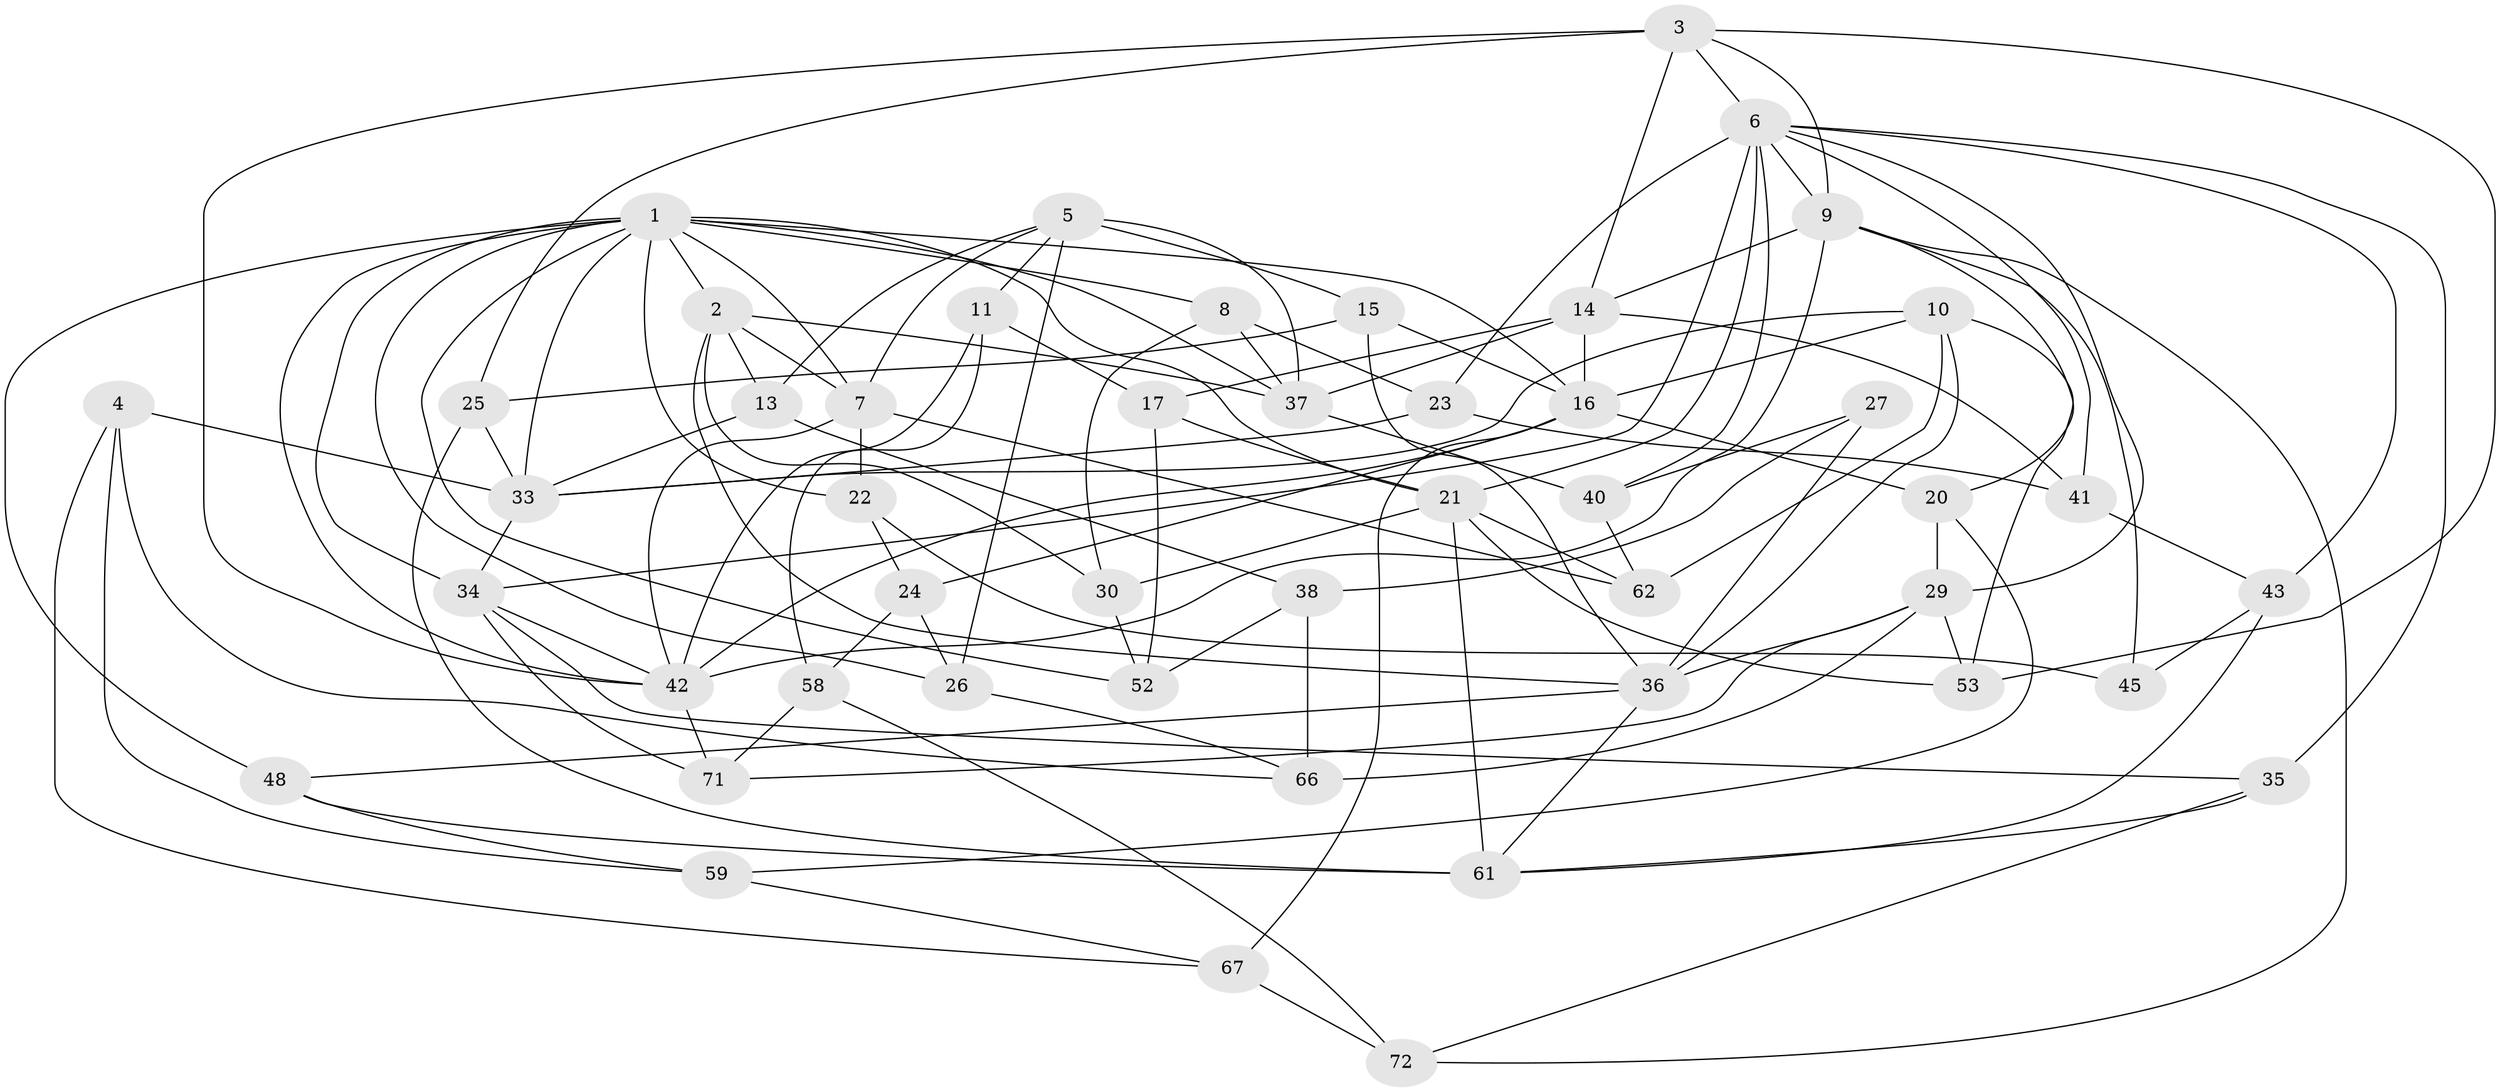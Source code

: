 // original degree distribution, {4: 1.0}
// Generated by graph-tools (version 1.1) at 2025/21/03/04/25 18:21:00]
// undirected, 48 vertices, 122 edges
graph export_dot {
graph [start="1"]
  node [color=gray90,style=filled];
  1 [super="+28+44"];
  2 [super="+50"];
  3 [super="+75"];
  4;
  5 [super="+63"];
  6 [super="+39+18"];
  7 [super="+56"];
  8;
  9 [super="+12"];
  10 [super="+69"];
  11;
  13;
  14 [super="+64+32"];
  15;
  16 [super="+55"];
  17;
  20;
  21 [super="+31"];
  22;
  23;
  24;
  25;
  26;
  27;
  29 [super="+60"];
  30;
  33 [super="+65"];
  34 [super="+51"];
  35;
  36 [super="+46"];
  37 [super="+74"];
  38;
  40;
  41;
  42 [super="+79+54"];
  43;
  45;
  48;
  52;
  53;
  58;
  59;
  61 [super="+76"];
  62;
  66;
  67;
  71;
  72;
  1 -- 2;
  1 -- 42;
  1 -- 48;
  1 -- 52;
  1 -- 21 [weight=2];
  1 -- 33;
  1 -- 37;
  1 -- 7;
  1 -- 8;
  1 -- 16;
  1 -- 22;
  1 -- 26;
  1 -- 34;
  2 -- 13;
  2 -- 30;
  2 -- 7;
  2 -- 37;
  2 -- 36;
  3 -- 6;
  3 -- 9;
  3 -- 14;
  3 -- 25;
  3 -- 42;
  3 -- 53;
  4 -- 59;
  4 -- 66;
  4 -- 67;
  4 -- 33;
  5 -- 26;
  5 -- 13;
  5 -- 7;
  5 -- 11;
  5 -- 15;
  5 -- 37;
  6 -- 35;
  6 -- 34;
  6 -- 41;
  6 -- 43;
  6 -- 21;
  6 -- 23;
  6 -- 40;
  6 -- 29;
  6 -- 9;
  7 -- 62;
  7 -- 22;
  7 -- 42;
  8 -- 30;
  8 -- 23;
  8 -- 37;
  9 -- 72;
  9 -- 14 [weight=3];
  9 -- 20;
  9 -- 42;
  9 -- 45 [weight=2];
  10 -- 53;
  10 -- 62;
  10 -- 33 [weight=2];
  10 -- 36;
  10 -- 16;
  11 -- 58;
  11 -- 17;
  11 -- 42;
  13 -- 38;
  13 -- 33;
  14 -- 37;
  14 -- 16;
  14 -- 41;
  14 -- 17;
  15 -- 36;
  15 -- 25;
  15 -- 16;
  16 -- 24;
  16 -- 67;
  16 -- 20;
  16 -- 42;
  17 -- 52;
  17 -- 21;
  20 -- 29;
  20 -- 59;
  21 -- 30;
  21 -- 53;
  21 -- 61;
  21 -- 62;
  22 -- 45;
  22 -- 24;
  23 -- 41;
  23 -- 33;
  24 -- 26;
  24 -- 58;
  25 -- 33;
  25 -- 61;
  26 -- 66;
  27 -- 38;
  27 -- 36 [weight=2];
  27 -- 40;
  29 -- 53;
  29 -- 66;
  29 -- 71;
  29 -- 36;
  30 -- 52;
  33 -- 34;
  34 -- 71;
  34 -- 35;
  34 -- 42;
  35 -- 72;
  35 -- 61;
  36 -- 48;
  36 -- 61;
  37 -- 40;
  38 -- 66;
  38 -- 52;
  40 -- 62;
  41 -- 43;
  42 -- 71;
  43 -- 45;
  43 -- 61;
  48 -- 59;
  48 -- 61;
  58 -- 71;
  58 -- 72;
  59 -- 67;
  67 -- 72;
}
